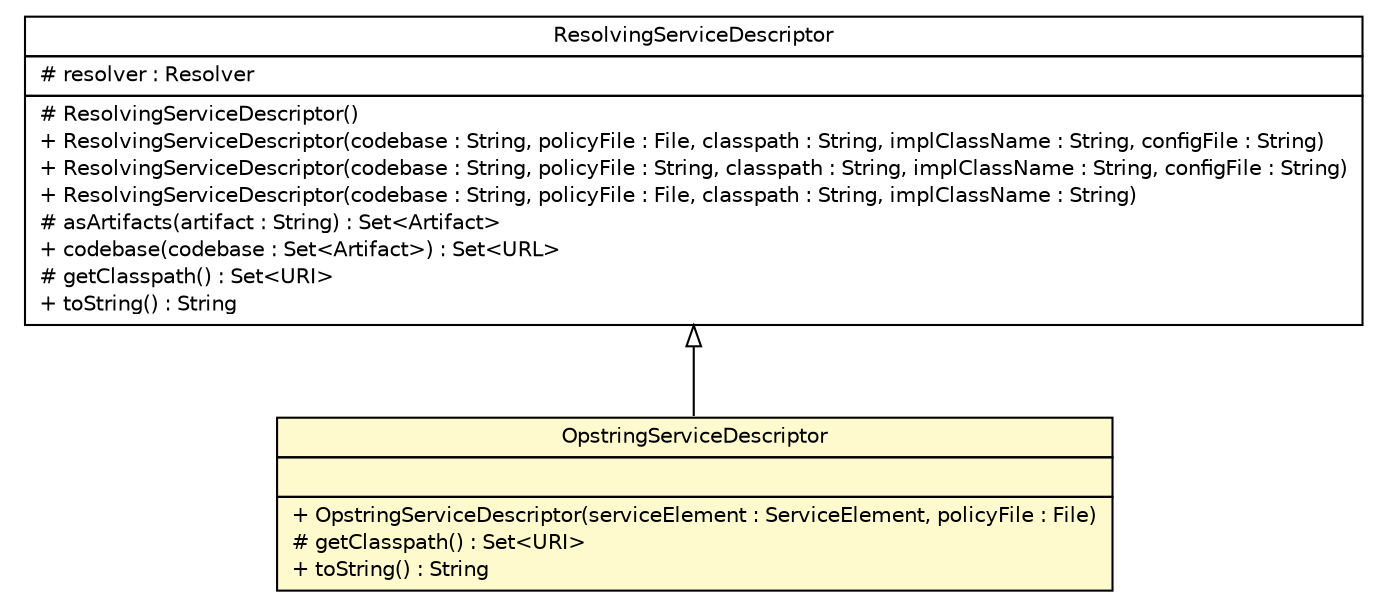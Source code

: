 #!/usr/local/bin/dot
#
# Class diagram 
# Generated by UMLGraph version R5_6 (http://www.umlgraph.org/)
#

digraph G {
	edge [fontname="Helvetica",fontsize=10,labelfontname="Helvetica",labelfontsize=10];
	node [fontname="Helvetica",fontsize=10,shape=plaintext];
	nodesep=0.25;
	ranksep=0.5;
	// sorcer.boot.OpstringServiceDescriptor
	c399181 [label=<<table title="sorcer.boot.OpstringServiceDescriptor" border="0" cellborder="1" cellspacing="0" cellpadding="2" port="p" bgcolor="lemonChiffon" href="./OpstringServiceDescriptor.html">
		<tr><td><table border="0" cellspacing="0" cellpadding="1">
<tr><td align="center" balign="center"> OpstringServiceDescriptor </td></tr>
		</table></td></tr>
		<tr><td><table border="0" cellspacing="0" cellpadding="1">
<tr><td align="left" balign="left">  </td></tr>
		</table></td></tr>
		<tr><td><table border="0" cellspacing="0" cellpadding="1">
<tr><td align="left" balign="left"> + OpstringServiceDescriptor(serviceElement : ServiceElement, policyFile : File) </td></tr>
<tr><td align="left" balign="left"> # getClasspath() : Set&lt;URI&gt; </td></tr>
<tr><td align="left" balign="left"> + toString() : String </td></tr>
		</table></td></tr>
		</table>>, URL="./OpstringServiceDescriptor.html", fontname="Helvetica", fontcolor="black", fontsize=10.0];
	// sorcer.boot.ResolvingServiceDescriptor
	c399187 [label=<<table title="sorcer.boot.ResolvingServiceDescriptor" border="0" cellborder="1" cellspacing="0" cellpadding="2" port="p" href="./ResolvingServiceDescriptor.html">
		<tr><td><table border="0" cellspacing="0" cellpadding="1">
<tr><td align="center" balign="center"> ResolvingServiceDescriptor </td></tr>
		</table></td></tr>
		<tr><td><table border="0" cellspacing="0" cellpadding="1">
<tr><td align="left" balign="left"> # resolver : Resolver </td></tr>
		</table></td></tr>
		<tr><td><table border="0" cellspacing="0" cellpadding="1">
<tr><td align="left" balign="left"> # ResolvingServiceDescriptor() </td></tr>
<tr><td align="left" balign="left"> + ResolvingServiceDescriptor(codebase : String, policyFile : File, classpath : String, implClassName : String, configFile : String) </td></tr>
<tr><td align="left" balign="left"> + ResolvingServiceDescriptor(codebase : String, policyFile : String, classpath : String, implClassName : String, configFile : String) </td></tr>
<tr><td align="left" balign="left"> + ResolvingServiceDescriptor(codebase : String, policyFile : File, classpath : String, implClassName : String) </td></tr>
<tr><td align="left" balign="left"> # asArtifacts(artifact : String) : Set&lt;Artifact&gt; </td></tr>
<tr><td align="left" balign="left"> + codebase(codebase : Set&lt;Artifact&gt;) : Set&lt;URL&gt; </td></tr>
<tr><td align="left" balign="left"> # getClasspath() : Set&lt;URI&gt; </td></tr>
<tr><td align="left" balign="left"> + toString() : String </td></tr>
		</table></td></tr>
		</table>>, URL="./ResolvingServiceDescriptor.html", fontname="Helvetica", fontcolor="black", fontsize=10.0];
	//sorcer.boot.OpstringServiceDescriptor extends sorcer.boot.ResolvingServiceDescriptor
	c399187:p -> c399181:p [dir=back,arrowtail=empty];
}

